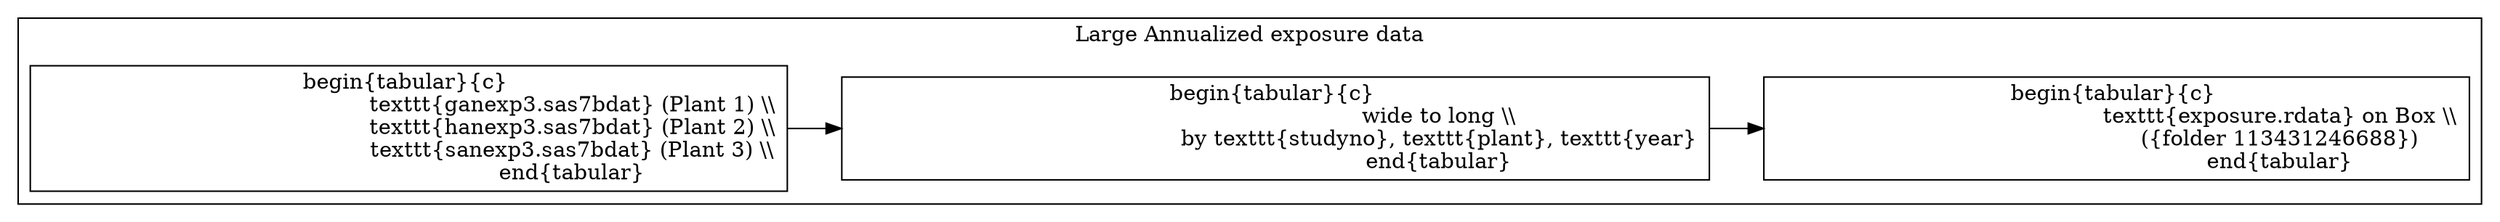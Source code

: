 
digraph G {

		rankdir=LR;
		node[shape=box];

		subgraph cluster_1 {
				
				exposure[label = "\begin{tabular}{c} 
						\texttt{ganexp3.sas7bdat} (Plant 1) \\\\
						\texttt{hanexp3.sas7bdat} (Plant 2) \\\\
						\texttt{sanexp3.sas7bdat} (Plant 3) \\\\
						\end{tabular}"]
						
				long[label = "\begin{tabular}{c} 
						wide to long \\\\
						by \texttt{studyno}, \texttt{plant}, \texttt{year}
						\end{tabular}"]
						
				final[label = "\begin{tabular}{c} 
						\texttt{exposure.rdata} on Box \\\\
						({folder 113431246688})
						\end{tabular}"]
						
				exposure -> long -> final
				
				label = "\Large Annualized exposure data"
		}
		     
 }
